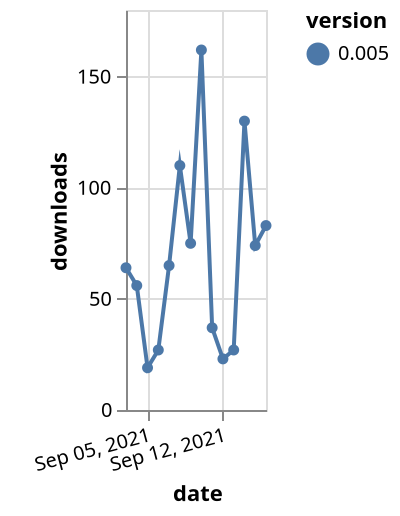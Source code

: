 {"$schema": "https://vega.github.io/schema/vega-lite/v5.json", "description": "A simple bar chart with embedded data.", "data": {"values": [{"date": "2021-09-03", "total": 69949, "delta": 64, "version": "0.005"}, {"date": "2021-09-04", "total": 70005, "delta": 56, "version": "0.005"}, {"date": "2021-09-05", "total": 70024, "delta": 19, "version": "0.005"}, {"date": "2021-09-06", "total": 70051, "delta": 27, "version": "0.005"}, {"date": "2021-09-07", "total": 70116, "delta": 65, "version": "0.005"}, {"date": "2021-09-08", "total": 70226, "delta": 110, "version": "0.005"}, {"date": "2021-09-09", "total": 70301, "delta": 75, "version": "0.005"}, {"date": "2021-09-10", "total": 70463, "delta": 162, "version": "0.005"}, {"date": "2021-09-11", "total": 70500, "delta": 37, "version": "0.005"}, {"date": "2021-09-12", "total": 70523, "delta": 23, "version": "0.005"}, {"date": "2021-09-13", "total": 70550, "delta": 27, "version": "0.005"}, {"date": "2021-09-14", "total": 70680, "delta": 130, "version": "0.005"}, {"date": "2021-09-15", "total": 70754, "delta": 74, "version": "0.005"}, {"date": "2021-09-16", "total": 70837, "delta": 83, "version": "0.005"}]}, "width": "container", "mark": {"type": "line", "point": {"filled": true}}, "encoding": {"x": {"field": "date", "type": "temporal", "timeUnit": "yearmonthdate", "title": "date", "axis": {"labelAngle": -15}}, "y": {"field": "delta", "type": "quantitative", "title": "downloads"}, "color": {"field": "version", "type": "nominal"}, "tooltip": {"field": "delta"}}}